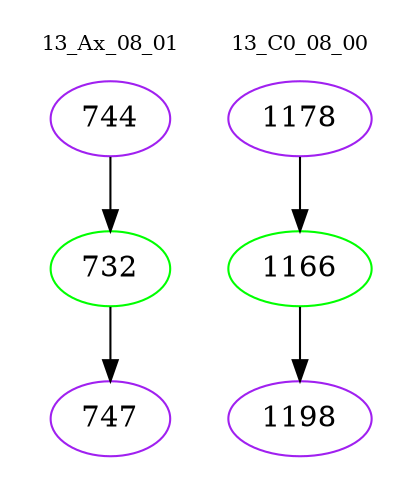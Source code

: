 digraph{
subgraph cluster_0 {
color = white
label = "13_Ax_08_01";
fontsize=10;
T0_744 [label="744", color="purple"]
T0_744 -> T0_732 [color="black"]
T0_732 [label="732", color="green"]
T0_732 -> T0_747 [color="black"]
T0_747 [label="747", color="purple"]
}
subgraph cluster_1 {
color = white
label = "13_C0_08_00";
fontsize=10;
T1_1178 [label="1178", color="purple"]
T1_1178 -> T1_1166 [color="black"]
T1_1166 [label="1166", color="green"]
T1_1166 -> T1_1198 [color="black"]
T1_1198 [label="1198", color="purple"]
}
}
